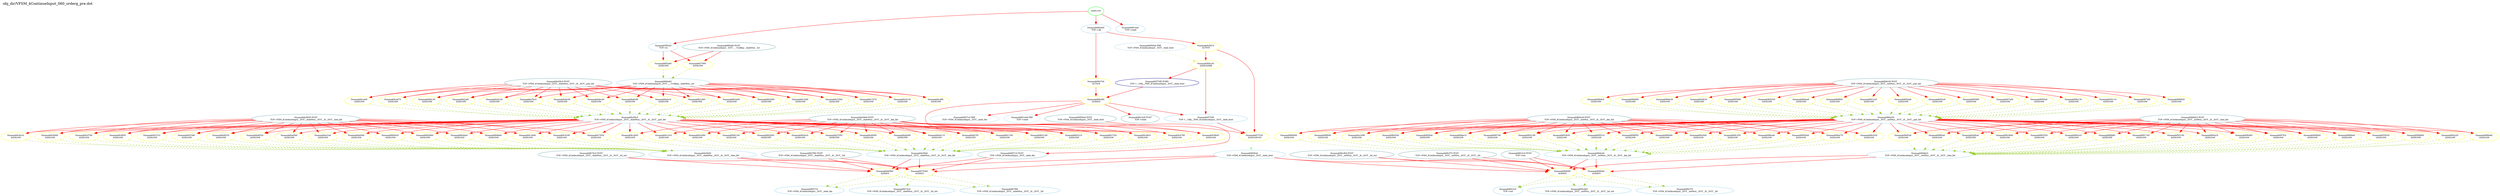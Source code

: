 digraph v3graph {
	graph	[label="obj_dir/VFSM_4ContinueInput_060_orderg_pre.dot",
		 labelloc=t, labeljust=l,
		 //size="7.5,10",
		 rankdir=TB];
	n0	[fontsize=8 label="*INPUTS*", color=green];
	n0xaaaaab87b4b0_1	[fontsize=8 label="0xaaaaab880460\n TOP->clk", color=skyblue];
	n0xaaaaab87b4b0_2	[fontsize=8 label="0xaaaaab5f5020\n TOP->in", color=skyblue];
	n0xaaaaab87b4b0_3	[fontsize=8 label="0xaaaaab881da0\n TOP->reset", color=skyblue];
	n0xaaaaab87b4b0_4	[fontsize=8 label="0xaaaaab885a60\n ASSIGNW", color=yellow];
	n0xaaaaab87b4b0_5	[fontsize=8 label="0xaaaaab889a60\n TOP->FSM_4ContinueInput__DOT____Vcellinp__stateMux__lut", color=skyblue];
	n0xaaaaab87b4b0_6	[fontsize=8 label="0xaaaaab889a60 POST\n TOP->FSM_4ContinueInput__DOT____Vcellinp__stateMux__lut", color=CadetBlue];
	n0xaaaaab87b4b0_7	[fontsize=8 label="0xaaaaab88dea0\n ASSIGNW", color=yellow];
	n0xaaaaab87b4b0_8	[fontsize=8 label="0xaaaaab88dc00\n TOP->FSM_4ContinueInput__DOT__outMux__DOT__i0__DOT__pair_list", color=skyblue];
	n0xaaaaab87b4b0_9	[fontsize=8 label="0xaaaaab88dc00 POST\n TOP->FSM_4ContinueInput__DOT__outMux__DOT__i0__DOT__pair_list", color=CadetBlue];
	n0xaaaaab87b4b0_10	[fontsize=8 label="0xaaaaab88e3c0\n ASSIGNW", color=yellow];
	n0xaaaaab87b4b0_11	[fontsize=8 label="0xaaaaab88ddc0\n TOP->FSM_4ContinueInput__DOT__outMux__DOT__i0__DOT__data_list", color=skyblue];
	n0xaaaaab87b4b0_12	[fontsize=8 label="0xaaaaab88ddc0 POST\n TOP->FSM_4ContinueInput__DOT__outMux__DOT__i0__DOT__data_list", color=CadetBlue];
	n0xaaaaab87b4b0_13	[fontsize=8 label="0xaaaaab88ee10\n ASSIGNW", color=yellow];
	n0xaaaaab87b4b0_14	[fontsize=8 label="0xaaaaab88dce0\n TOP->FSM_4ContinueInput__DOT__outMux__DOT__i0__DOT__key_list", color=skyblue];
	n0xaaaaab87b4b0_15	[fontsize=8 label="0xaaaaab88dce0 POST\n TOP->FSM_4ContinueInput__DOT__outMux__DOT__i0__DOT__key_list", color=CadetBlue];
	n0xaaaaab87b4b0_16	[fontsize=8 label="0xaaaaab88f860\n ASSIGNW", color=yellow];
	n0xaaaaab87b4b0_17	[fontsize=8 label="0xaaaaab88fd80\n ASSIGNW", color=yellow];
	n0xaaaaab87b4b0_18	[fontsize=8 label="0xaaaaab8907d0\n ASSIGNW", color=yellow];
	n0xaaaaab87b4b0_19	[fontsize=8 label="0xaaaaab891220\n ASSIGNW", color=yellow];
	n0xaaaaab87b4b0_20	[fontsize=8 label="0xaaaaab891740\n ASSIGNW", color=yellow];
	n0xaaaaab87b4b0_21	[fontsize=8 label="0xaaaaab892190\n ASSIGNW", color=yellow];
	n0xaaaaab87b4b0_22	[fontsize=8 label="0xaaaaab892be0\n ASSIGNW", color=yellow];
	n0xaaaaab87b4b0_23	[fontsize=8 label="0xaaaaab893100\n ASSIGNW", color=yellow];
	n0xaaaaab87b4b0_24	[fontsize=8 label="0xaaaaab893b50\n ASSIGNW", color=yellow];
	n0xaaaaab87b4b0_25	[fontsize=8 label="0xaaaaab8945a0\n ASSIGNW", color=yellow];
	n0xaaaaab87b4b0_26	[fontsize=8 label="0xaaaaab894ac0\n ASSIGNW", color=yellow];
	n0xaaaaab87b4b0_27	[fontsize=8 label="0xaaaaab895510\n ASSIGNW", color=yellow];
	n0xaaaaab87b4b0_28	[fontsize=8 label="0xaaaaab895f60\n ASSIGNW", color=yellow];
	n0xaaaaab87b4b0_29	[fontsize=8 label="0xaaaaab896480\n ASSIGNW", color=yellow];
	n0xaaaaab87b4b0_30	[fontsize=8 label="0xaaaaab896f50\n ASSIGNW", color=yellow];
	n0xaaaaab87b4b0_31	[fontsize=8 label="0xaaaaab897a60\n ASSIGNW", color=yellow];
	n0xaaaaab87b4b0_32	[fontsize=8 label="0xaaaaab897fc0\n ASSIGNW", color=yellow];
	n0xaaaaab87b4b0_33	[fontsize=8 label="0xaaaaab898a90\n ASSIGNW", color=yellow];
	n0xaaaaab87b4b0_34	[fontsize=8 label="0xaaaaab8995a0\n ASSIGNW", color=yellow];
	n0xaaaaab87b4b0_35	[fontsize=8 label="0xaaaaab899b00\n ASSIGNW", color=yellow];
	n0xaaaaab87b4b0_36	[fontsize=8 label="0xaaaaab89a5d0\n ASSIGNW", color=yellow];
	n0xaaaaab87b4b0_37	[fontsize=8 label="0xaaaaab89b130\n ASSIGNW", color=yellow];
	n0xaaaaab87b4b0_38	[fontsize=8 label="0xaaaaab89b6e0\n ASSIGNW", color=yellow];
	n0xaaaaab87b4b0_39	[fontsize=8 label="0xaaaaab89c250\n ASSIGNW", color=yellow];
	n0xaaaaab87b4b0_40	[fontsize=8 label="0xaaaaab9680e0\n ALWAYS", color=yellow];
	n0xaaaaab87b4b0_41	[fontsize=8 label="0xaaaaab8858a0\n TOP->FSM_4ContinueInput__DOT__state_dout", color=skyblue];
	n0xaaaaab87b4b0_42	[fontsize=8 label="0xaaaaab89cdb0\n TOP->FSM_4ContinueInput__DOT__outMux__DOT__i0__DOT__lut_out", color=skyblue];
	n0xaaaaab87b4b0_43	[fontsize=8 label="0xaaaaab89cdb0 POST\n TOP->FSM_4ContinueInput__DOT__outMux__DOT__i0__DOT__lut_out", color=CadetBlue];
	n0xaaaaab87b4b0_44	[fontsize=8 label="0xaaaaab89cf70\n TOP->FSM_4ContinueInput__DOT__outMux__DOT__i0__DOT__hit", color=skyblue];
	n0xaaaaab87b4b0_45	[fontsize=8 label="0xaaaaab89cf70 POST\n TOP->FSM_4ContinueInput__DOT__outMux__DOT__i0__DOT__hit", color=CadetBlue];
	n0xaaaaab87b4b0_46	[fontsize=8 label="0xaaaaab8823c0\n TOP->out", color=skyblue];
	n0xaaaaab87b4b0_47	[fontsize=8 label="0xaaaaab8823c0 POST\n TOP->out", color=CadetBlue];
	n0xaaaaab87b4b0_48	[fontsize=8 label="0xaaaaab8a5c20\n ASSIGNW", color=yellow];
	n0xaaaaab87b4b0_49	[fontsize=8 label="0xaaaaab8a58c0\n TOP->FSM_4ContinueInput__DOT__stateMux__DOT__i0__DOT__pair_list", color=skyblue];
	n0xaaaaab87b4b0_50	[fontsize=8 label="0xaaaaab8a58c0 POST\n TOP->FSM_4ContinueInput__DOT__stateMux__DOT__i0__DOT__pair_list", color=CadetBlue];
	n0xaaaaab87b4b0_51	[fontsize=8 label="0xaaaaab8a6530\n ASSIGNW", color=yellow];
	n0xaaaaab87b4b0_52	[fontsize=8 label="0xaaaaab8a5b00\n TOP->FSM_4ContinueInput__DOT__stateMux__DOT__i0__DOT__data_list", color=skyblue];
	n0xaaaaab87b4b0_53	[fontsize=8 label="0xaaaaab8a5b00 POST\n TOP->FSM_4ContinueInput__DOT__stateMux__DOT__i0__DOT__data_list", color=CadetBlue];
	n0xaaaaab87b4b0_54	[fontsize=8 label="0xaaaaab8a7050\n ASSIGNW", color=yellow];
	n0xaaaaab87b4b0_55	[fontsize=8 label="0xaaaaab8a59e0\n TOP->FSM_4ContinueInput__DOT__stateMux__DOT__i0__DOT__key_list", color=skyblue];
	n0xaaaaab87b4b0_56	[fontsize=8 label="0xaaaaab8a59e0 POST\n TOP->FSM_4ContinueInput__DOT__stateMux__DOT__i0__DOT__key_list", color=CadetBlue];
	n0xaaaaab87b4b0_57	[fontsize=8 label="0xaaaaab8a7bc0\n ASSIGNW", color=yellow];
	n0xaaaaab87b4b0_58	[fontsize=8 label="0xaaaaab8a8520\n ASSIGNW", color=yellow];
	n0xaaaaab87b4b0_59	[fontsize=8 label="0xaaaaab8a9090\n ASSIGNW", color=yellow];
	n0xaaaaab87b4b0_60	[fontsize=8 label="0xaaaaab8a9c00\n ASSIGNW", color=yellow];
	n0xaaaaab87b4b0_61	[fontsize=8 label="0xaaaaab8aa560\n ASSIGNW", color=yellow];
	n0xaaaaab87b4b0_62	[fontsize=8 label="0xaaaaab8ab0d0\n ASSIGNW", color=yellow];
	n0xaaaaab87b4b0_63	[fontsize=8 label="0xaaaaab8abc40\n ASSIGNW", color=yellow];
	n0xaaaaab87b4b0_64	[fontsize=8 label="0xaaaaab8ac5a0\n ASSIGNW", color=yellow];
	n0xaaaaab87b4b0_65	[fontsize=8 label="0xaaaaab8ad110\n ASSIGNW", color=yellow];
	n0xaaaaab87b4b0_66	[fontsize=8 label="0xaaaaab8adc80\n ASSIGNW", color=yellow];
	n0xaaaaab87b4b0_67	[fontsize=8 label="0xaaaaab8ae5e0\n ASSIGNW", color=yellow];
	n0xaaaaab87b4b0_68	[fontsize=8 label="0xaaaaab8af150\n ASSIGNW", color=yellow];
	n0xaaaaab87b4b0_69	[fontsize=8 label="0xaaaaab8afcc0\n ASSIGNW", color=yellow];
	n0xaaaaab87b4b0_70	[fontsize=8 label="0xaaaaab8b0620\n ASSIGNW", color=yellow];
	n0xaaaaab87b4b0_71	[fontsize=8 label="0xaaaaab8b1190\n ASSIGNW", color=yellow];
	n0xaaaaab87b4b0_72	[fontsize=8 label="0xaaaaab8b1d00\n ASSIGNW", color=yellow];
	n0xaaaaab87b4b0_73	[fontsize=8 label="0xaaaaab8b2660\n ASSIGNW", color=yellow];
	n0xaaaaab87b4b0_74	[fontsize=8 label="0xaaaaab8b31d0\n ASSIGNW", color=yellow];
	n0xaaaaab87b4b0_75	[fontsize=8 label="0xaaaaab8b3d40\n ASSIGNW", color=yellow];
	n0xaaaaab87b4b0_76	[fontsize=8 label="0xaaaaab8b46a0\n ASSIGNW", color=yellow];
	n0xaaaaab87b4b0_77	[fontsize=8 label="0xaaaaab8b5210\n ASSIGNW", color=yellow];
	n0xaaaaab87b4b0_78	[fontsize=8 label="0xaaaaab8b5d80\n ASSIGNW", color=yellow];
	n0xaaaaab87b4b0_79	[fontsize=8 label="0xaaaaab8b66e0\n ASSIGNW", color=yellow];
	n0xaaaaab87b4b0_80	[fontsize=8 label="0xaaaaab8b7250\n ASSIGNW", color=yellow];
	n0xaaaaab87b4b0_81	[fontsize=8 label="0xaaaaab9755b0\n ALWAYS", color=yellow];
	n0xaaaaab87b4b0_82	[fontsize=8 label="0xaaaaab8b7dc0\n TOP->FSM_4ContinueInput__DOT__stateMux__DOT__i0__DOT__lut_out", color=skyblue];
	n0xaaaaab87b4b0_83	[fontsize=8 label="0xaaaaab8b7dc0 POST\n TOP->FSM_4ContinueInput__DOT__stateMux__DOT__i0__DOT__lut_out", color=CadetBlue];
	n0xaaaaab87b4b0_84	[fontsize=8 label="0xaaaaab8b7f80\n TOP->FSM_4ContinueInput__DOT__stateMux__DOT__i0__DOT__hit", color=skyblue];
	n0xaaaaab87b4b0_85	[fontsize=8 label="0xaaaaab8b7f80 POST\n TOP->FSM_4ContinueInput__DOT__stateMux__DOT__i0__DOT__hit", color=CadetBlue];
	n0xaaaaab87b4b0_86	[fontsize=8 label="0xaaaaab8857c0\n TOP->FSM_4ContinueInput__DOT__state_din", color=skyblue];
	n0xaaaaab87b4b0_87	[fontsize=8 label="0xaaaaab8857c0 POST\n TOP->FSM_4ContinueInput__DOT__state_din", color=CadetBlue];
	n0xaaaaab87b4b0_88	[fontsize=8 label="0xaaaaab657890\n ASSIGNW", color=yellow];
	n0xaaaaab87b4b0_89	[fontsize=8 label="0xaaaaab655110\n ASSIGNW", color=yellow];
	n0xaaaaab87b4b0_90	[fontsize=8 label="0xaaaaab655630\n ASSIGNW", color=yellow];
	n0xaaaaab87b4b0_91	[fontsize=8 label="0xaaaaab996aa0\n ASSIGNW", color=yellow];
	n0xaaaaab87b4b0_92	[fontsize=8 label="0xaaaaab9974f0\n ASSIGNW", color=yellow];
	n0xaaaaab87b4b0_93	[fontsize=8 label="0xaaaaab998860\n ASSIGNW", color=yellow];
	n0xaaaaab87b4b0_94	[fontsize=8 label="0xaaaaab9992b0\n ASSIGNW", color=yellow];
	n0xaaaaab87b4b0_95	[fontsize=8 label="0xaaaaab999d00\n ASSIGNW", color=yellow];
	n0xaaaaab87b4b0_96	[fontsize=8 label="0xaaaaab99a220\n ASSIGNW", color=yellow];
	n0xaaaaab87b4b0_97	[fontsize=8 label="0xaaaaab99ac70\n ASSIGNW", color=yellow];
	n0xaaaaab87b4b0_98	[fontsize=8 label="0xaaaaab99b6c0\n ASSIGNW", color=yellow];
	n0xaaaaab87b4b0_99	[fontsize=8 label="0xaaaaab99bbe0\n ASSIGNW", color=yellow];
	n0xaaaaab87b4b0_100	[fontsize=8 label="0xaaaaab99c630\n ASSIGNW", color=yellow];
	n0xaaaaab87b4b0_101	[fontsize=8 label="0xaaaaab99d080\n ASSIGNW", color=yellow];
	n0xaaaaab87b4b0_102	[fontsize=8 label="0xaaaaab99d5a0\n ASSIGNW", color=yellow];
	n0xaaaaab87b4b0_103	[fontsize=8 label="0xaaaaab99e090\n ASSIGNW", color=yellow];
	n0xaaaaab87b4b0_104	[fontsize=8 label="0xaaaaab99eb30\n ASSIGNW", color=yellow];
	n0xaaaaab87b4b0_105	[fontsize=8 label="0xaaaaab99f0a0\n ASSIGNW", color=yellow];
	n0xaaaaab87b4b0_106	[fontsize=8 label="0xaaaaab99fb90\n ASSIGNW", color=yellow];
	n0xaaaaab87b4b0_107	[fontsize=8 label="0xaaaaab9a0630\n ASSIGNW", color=yellow];
	n0xaaaaab87b4b0_108	[fontsize=8 label="0xaaaaab9a0ba0\n ASSIGNW", color=yellow];
	n0xaaaaab87b4b0_109	[fontsize=8 label="0xaaaaab9a1690\n ASSIGNW", color=yellow];
	n0xaaaaab87b4b0_110	[fontsize=8 label="0xaaaaab9958f0\n ASSIGNW", color=yellow];
	n0xaaaaab87b4b0_111	[fontsize=8 label="0xaaaaab9b3b90\n ASSIGNW", color=yellow];
	n0xaaaaab87b4b0_112	[fontsize=8 label="0xaaaaab9b45e0\n ASSIGNW", color=yellow];
	n0xaaaaab87b4b0_113	[fontsize=8 label="0xaaaaab9b5030\n ASSIGNW", color=yellow];
	n0xaaaaab87b4b0_114	[fontsize=8 label="0xaaaaab9b5550\n ASSIGNW", color=yellow];
	n0xaaaaab87b4b0_115	[fontsize=8 label="0xaaaaab9b5fa0\n ASSIGNW", color=yellow];
	n0xaaaaab87b4b0_116	[fontsize=8 label="0xaaaaab9b69f0\n ALWAYS", color=yellow];
	n0xaaaaab87b4b0_117	[fontsize=8 label="0xaaaaab9c34f0\n ASSIGNW", color=yellow];
	n0xaaaaab87b4b0_118	[fontsize=8 label="0xaaaaab9c3dd0\n ASSIGNW", color=yellow];
	n0xaaaaab87b4b0_119	[fontsize=8 label="0xaaaaab9c48c0\n ASSIGNW", color=yellow];
	n0xaaaaab87b4b0_120	[fontsize=8 label="0xaaaaab9c53b0\n ASSIGNW", color=yellow];
	n0xaaaaab87b4b0_121	[fontsize=8 label="0xaaaaab9c5c90\n ASSIGNW", color=yellow];
	n0xaaaaab87b4b0_122	[fontsize=8 label="0xaaaaab9c6780\n ASSIGNW", color=yellow];
	n0xaaaaab87b4b0_123	[fontsize=8 label="0xaaaaab9c7270\n ASSIGNW", color=yellow];
	n0xaaaaab87b4b0_124	[fontsize=8 label="0xaaaaab9c7b50\n ASSIGNW", color=yellow];
	n0xaaaaab87b4b0_125	[fontsize=8 label="0xaaaaab9c8640\n ASSIGNW", color=yellow];
	n0xaaaaab87b4b0_126	[fontsize=8 label="0xaaaaab9c9130\n ASSIGNW", color=yellow];
	n0xaaaaab87b4b0_127	[fontsize=8 label="0xaaaaab9c9a10\n ASSIGNW", color=yellow];
	n0xaaaaab87b4b0_128	[fontsize=8 label="0xaaaaab9ca500\n ASSIGNW", color=yellow];
	n0xaaaaab87b4b0_129	[fontsize=8 label="0xaaaaab9caff0\n ASSIGNW", color=yellow];
	n0xaaaaab87b4b0_130	[fontsize=8 label="0xaaaaab9cb8d0\n ASSIGNW", color=yellow];
	n0xaaaaab87b4b0_131	[fontsize=8 label="0xaaaaab9cc3c0\n ASSIGNW", color=yellow];
	n0xaaaaab87b4b0_132	[fontsize=8 label="0xaaaaab9cceb0\n ASSIGNW", color=yellow];
	n0xaaaaab87b4b0_133	[fontsize=8 label="0xaaaaab9cd790\n ASSIGNW", color=yellow];
	n0xaaaaab87b4b0_134	[fontsize=8 label="0xaaaaab9ce280\n ASSIGNW", color=yellow];
	n0xaaaaab87b4b0_135	[fontsize=8 label="0xaaaaab9ced70\n ASSIGNW", color=yellow];
	n0xaaaaab87b4b0_136	[fontsize=8 label="0xaaaaab9cf650\n ASSIGNW", color=yellow];
	n0xaaaaab87b4b0_137	[fontsize=8 label="0xaaaaab9d0140\n ASSIGNW", color=yellow];
	n0xaaaaab87b4b0_138	[fontsize=8 label="0xaaaaab9d0c30\n ASSIGNW", color=yellow];
	n0xaaaaab87b4b0_139	[fontsize=8 label="0xaaaaab9d1510\n ASSIGNW", color=yellow];
	n0xaaaaab87b4b0_140	[fontsize=8 label="0xaaaaab9d2000\n ASSIGNW", color=yellow];
	n0xaaaaab87b4b0_141	[fontsize=8 label="0xaaaaab9d2af0\n ASSIGNW", color=yellow];
	n0xaaaaab87b4b0_142	[fontsize=8 label="0xaaaaab9d33d0\n ASSIGNW", color=yellow];
	n0xaaaaab87b4b0_143	[fontsize=8 label="0xaaaaab9d3ec0\n ASSIGNW", color=yellow];
	n0xaaaaab87b4b0_144	[fontsize=8 label="0xaaaaab9d49b0\n ALWAYS", color=yellow];
	n0xaaaaab87b4b0_145	[fontsize=8 label="0xaaaaab9647e0\n ACTIVE", color=yellow];
	n0xaaaaab87b4b0_146	[fontsize=8 label="0xaaaaab88b280\n ALWAYS", color=yellow];
	n0xaaaaab87b4b0_147	[fontsize=8 label="0xaaaaab881da0 PRE\n TOP->reset", color=lightblue];
	n0xaaaaab87b4b0_148	[fontsize=8 label="0xaaaaab881da0 POST\n TOP->reset", color=CadetBlue];
	n0xaaaaab87b4b0_149	[fontsize=8 label="0xaaaaab8857c0 PRE\n TOP->FSM_4ContinueInput__DOT__state_din", color=lightblue];
	n0xaaaaab87b4b0_150	[fontsize=8 label="0xaaaaab6570f0 PORD\n TOP->__Vdly__FSM_4ContinueInput__DOT__state_dout", color=NavyBlue];
	n0xaaaaab87b4b0_151	[fontsize=8 label="0xaaaaab6570f0\n TOP->__Vdly__FSM_4ContinueInput__DOT__state_dout", color=skyblue];
	n0xaaaaab87b4b0_152	[fontsize=8 label="0xaaaaab9a5810\n ACTIVE", color=yellow];
	n0xaaaaab87b4b0_153	[fontsize=8 label="0xaaaaab995a30\n ASSIGNPRE", color=yellow];
	n0xaaaaab87b4b0_154	[fontsize=8 label="0xaaaaab8858a0 PRE\n TOP->FSM_4ContinueInput__DOT__state_dout", color=lightblue];
	n0xaaaaab87b4b0_155	[fontsize=8 label="0xaaaaab657530\n ASSIGNPOST", color=yellow];
	n0xaaaaab87b4b0_156	[fontsize=8 label="0xaaaaab8858a0 POST\n TOP->FSM_4ContinueInput__DOT__state_dout", color=CadetBlue];
	n0 -> n0xaaaaab87b4b0_1 [fontsize=8 label="" weight=1 color=red];
	n0 -> n0xaaaaab87b4b0_2 [fontsize=8 label="" weight=1 color=red];
	n0 -> n0xaaaaab87b4b0_3 [fontsize=8 label="" weight=1 color=red];
	n0xaaaaab87b4b0_1 -> n0xaaaaab87b4b0_145 [fontsize=8 label="" weight=8 color=red];
	n0xaaaaab87b4b0_1 -> n0xaaaaab87b4b0_152 [fontsize=8 label="" weight=8 color=red];
	n0xaaaaab87b4b0_2 -> n0xaaaaab87b4b0_4 [fontsize=8 label="" weight=8 color=red];
	n0xaaaaab87b4b0_2 -> n0xaaaaab87b4b0_88 [fontsize=8 label="" weight=8 color=red];
	n0xaaaaab87b4b0_4 -> n0xaaaaab87b4b0_5 [fontsize=8 label="" weight=1 color=yellowGreen style=dashed];
	n0xaaaaab87b4b0_5 -> n0xaaaaab87b4b0_48 [fontsize=8 label="" weight=8 color=red];
	n0xaaaaab87b4b0_5 -> n0xaaaaab87b4b0_57 [fontsize=8 label="" weight=8 color=red];
	n0xaaaaab87b4b0_5 -> n0xaaaaab87b4b0_60 [fontsize=8 label="" weight=8 color=red];
	n0xaaaaab87b4b0_5 -> n0xaaaaab87b4b0_63 [fontsize=8 label="" weight=8 color=red];
	n0xaaaaab87b4b0_5 -> n0xaaaaab87b4b0_66 [fontsize=8 label="" weight=8 color=red];
	n0xaaaaab87b4b0_5 -> n0xaaaaab87b4b0_69 [fontsize=8 label="" weight=8 color=red];
	n0xaaaaab87b4b0_5 -> n0xaaaaab87b4b0_72 [fontsize=8 label="" weight=8 color=red];
	n0xaaaaab87b4b0_5 -> n0xaaaaab87b4b0_75 [fontsize=8 label="" weight=8 color=red];
	n0xaaaaab87b4b0_5 -> n0xaaaaab87b4b0_78 [fontsize=8 label="" weight=8 color=red];
	n0xaaaaab87b4b0_5 -> n0xaaaaab87b4b0_117 [fontsize=8 label="" weight=8 color=red];
	n0xaaaaab87b4b0_5 -> n0xaaaaab87b4b0_120 [fontsize=8 label="" weight=8 color=red];
	n0xaaaaab87b4b0_5 -> n0xaaaaab87b4b0_123 [fontsize=8 label="" weight=8 color=red];
	n0xaaaaab87b4b0_5 -> n0xaaaaab87b4b0_126 [fontsize=8 label="" weight=8 color=red];
	n0xaaaaab87b4b0_5 -> n0xaaaaab87b4b0_129 [fontsize=8 label="" weight=8 color=red];
	n0xaaaaab87b4b0_5 -> n0xaaaaab87b4b0_132 [fontsize=8 label="" weight=8 color=red];
	n0xaaaaab87b4b0_5 -> n0xaaaaab87b4b0_135 [fontsize=8 label="" weight=8 color=red];
	n0xaaaaab87b4b0_5 -> n0xaaaaab87b4b0_138 [fontsize=8 label="" weight=8 color=red];
	n0xaaaaab87b4b0_5 -> n0xaaaaab87b4b0_141 [fontsize=8 label="" weight=8 color=red];
	n0xaaaaab87b4b0_6 -> n0xaaaaab87b4b0_4 [fontsize=8 label="" weight=2 color=red];
	n0xaaaaab87b4b0_6 -> n0xaaaaab87b4b0_88 [fontsize=8 label="" weight=2 color=red];
	n0xaaaaab87b4b0_7 -> n0xaaaaab87b4b0_8 [fontsize=8 label="" weight=1 color=yellowGreen style=dashed];
	n0xaaaaab87b4b0_8 -> n0xaaaaab87b4b0_10 [fontsize=8 label="" weight=8 color=red];
	n0xaaaaab87b4b0_8 -> n0xaaaaab87b4b0_13 [fontsize=8 label="" weight=8 color=red];
	n0xaaaaab87b4b0_8 -> n0xaaaaab87b4b0_17 [fontsize=8 label="" weight=8 color=red];
	n0xaaaaab87b4b0_8 -> n0xaaaaab87b4b0_18 [fontsize=8 label="" weight=8 color=red];
	n0xaaaaab87b4b0_8 -> n0xaaaaab87b4b0_20 [fontsize=8 label="" weight=8 color=red];
	n0xaaaaab87b4b0_8 -> n0xaaaaab87b4b0_21 [fontsize=8 label="" weight=8 color=red];
	n0xaaaaab87b4b0_8 -> n0xaaaaab87b4b0_23 [fontsize=8 label="" weight=8 color=red];
	n0xaaaaab87b4b0_8 -> n0xaaaaab87b4b0_24 [fontsize=8 label="" weight=8 color=red];
	n0xaaaaab87b4b0_8 -> n0xaaaaab87b4b0_26 [fontsize=8 label="" weight=8 color=red];
	n0xaaaaab87b4b0_8 -> n0xaaaaab87b4b0_27 [fontsize=8 label="" weight=8 color=red];
	n0xaaaaab87b4b0_8 -> n0xaaaaab87b4b0_29 [fontsize=8 label="" weight=8 color=red];
	n0xaaaaab87b4b0_8 -> n0xaaaaab87b4b0_30 [fontsize=8 label="" weight=8 color=red];
	n0xaaaaab87b4b0_8 -> n0xaaaaab87b4b0_32 [fontsize=8 label="" weight=8 color=red];
	n0xaaaaab87b4b0_8 -> n0xaaaaab87b4b0_33 [fontsize=8 label="" weight=8 color=red];
	n0xaaaaab87b4b0_8 -> n0xaaaaab87b4b0_35 [fontsize=8 label="" weight=8 color=red];
	n0xaaaaab87b4b0_8 -> n0xaaaaab87b4b0_36 [fontsize=8 label="" weight=8 color=red];
	n0xaaaaab87b4b0_8 -> n0xaaaaab87b4b0_38 [fontsize=8 label="" weight=8 color=red];
	n0xaaaaab87b4b0_8 -> n0xaaaaab87b4b0_39 [fontsize=8 label="" weight=8 color=red];
	n0xaaaaab87b4b0_8 -> n0xaaaaab87b4b0_90 [fontsize=8 label="" weight=8 color=red];
	n0xaaaaab87b4b0_8 -> n0xaaaaab87b4b0_91 [fontsize=8 label="" weight=8 color=red];
	n0xaaaaab87b4b0_8 -> n0xaaaaab87b4b0_93 [fontsize=8 label="" weight=8 color=red];
	n0xaaaaab87b4b0_8 -> n0xaaaaab87b4b0_94 [fontsize=8 label="" weight=8 color=red];
	n0xaaaaab87b4b0_8 -> n0xaaaaab87b4b0_96 [fontsize=8 label="" weight=8 color=red];
	n0xaaaaab87b4b0_8 -> n0xaaaaab87b4b0_97 [fontsize=8 label="" weight=8 color=red];
	n0xaaaaab87b4b0_8 -> n0xaaaaab87b4b0_99 [fontsize=8 label="" weight=8 color=red];
	n0xaaaaab87b4b0_8 -> n0xaaaaab87b4b0_100 [fontsize=8 label="" weight=8 color=red];
	n0xaaaaab87b4b0_8 -> n0xaaaaab87b4b0_102 [fontsize=8 label="" weight=8 color=red];
	n0xaaaaab87b4b0_8 -> n0xaaaaab87b4b0_103 [fontsize=8 label="" weight=8 color=red];
	n0xaaaaab87b4b0_8 -> n0xaaaaab87b4b0_105 [fontsize=8 label="" weight=8 color=red];
	n0xaaaaab87b4b0_8 -> n0xaaaaab87b4b0_106 [fontsize=8 label="" weight=8 color=red];
	n0xaaaaab87b4b0_8 -> n0xaaaaab87b4b0_108 [fontsize=8 label="" weight=8 color=red];
	n0xaaaaab87b4b0_8 -> n0xaaaaab87b4b0_109 [fontsize=8 label="" weight=8 color=red];
	n0xaaaaab87b4b0_8 -> n0xaaaaab87b4b0_111 [fontsize=8 label="" weight=8 color=red];
	n0xaaaaab87b4b0_8 -> n0xaaaaab87b4b0_112 [fontsize=8 label="" weight=8 color=red];
	n0xaaaaab87b4b0_8 -> n0xaaaaab87b4b0_114 [fontsize=8 label="" weight=8 color=red];
	n0xaaaaab87b4b0_8 -> n0xaaaaab87b4b0_115 [fontsize=8 label="" weight=8 color=red];
	n0xaaaaab87b4b0_9 -> n0xaaaaab87b4b0_7 [fontsize=8 label="" weight=2 color=red];
	n0xaaaaab87b4b0_9 -> n0xaaaaab87b4b0_16 [fontsize=8 label="" weight=2 color=red];
	n0xaaaaab87b4b0_9 -> n0xaaaaab87b4b0_19 [fontsize=8 label="" weight=2 color=red];
	n0xaaaaab87b4b0_9 -> n0xaaaaab87b4b0_22 [fontsize=8 label="" weight=2 color=red];
	n0xaaaaab87b4b0_9 -> n0xaaaaab87b4b0_25 [fontsize=8 label="" weight=2 color=red];
	n0xaaaaab87b4b0_9 -> n0xaaaaab87b4b0_28 [fontsize=8 label="" weight=2 color=red];
	n0xaaaaab87b4b0_9 -> n0xaaaaab87b4b0_31 [fontsize=8 label="" weight=2 color=red];
	n0xaaaaab87b4b0_9 -> n0xaaaaab87b4b0_34 [fontsize=8 label="" weight=2 color=red];
	n0xaaaaab87b4b0_9 -> n0xaaaaab87b4b0_37 [fontsize=8 label="" weight=2 color=red];
	n0xaaaaab87b4b0_9 -> n0xaaaaab87b4b0_89 [fontsize=8 label="" weight=2 color=red];
	n0xaaaaab87b4b0_9 -> n0xaaaaab87b4b0_92 [fontsize=8 label="" weight=2 color=red];
	n0xaaaaab87b4b0_9 -> n0xaaaaab87b4b0_95 [fontsize=8 label="" weight=2 color=red];
	n0xaaaaab87b4b0_9 -> n0xaaaaab87b4b0_98 [fontsize=8 label="" weight=2 color=red];
	n0xaaaaab87b4b0_9 -> n0xaaaaab87b4b0_101 [fontsize=8 label="" weight=2 color=red];
	n0xaaaaab87b4b0_9 -> n0xaaaaab87b4b0_104 [fontsize=8 label="" weight=2 color=red];
	n0xaaaaab87b4b0_9 -> n0xaaaaab87b4b0_107 [fontsize=8 label="" weight=2 color=red];
	n0xaaaaab87b4b0_9 -> n0xaaaaab87b4b0_110 [fontsize=8 label="" weight=2 color=red];
	n0xaaaaab87b4b0_9 -> n0xaaaaab87b4b0_113 [fontsize=8 label="" weight=2 color=red];
	n0xaaaaab87b4b0_10 -> n0xaaaaab87b4b0_11 [fontsize=8 label="" weight=1 color=yellowGreen style=dashed];
	n0xaaaaab87b4b0_11 -> n0xaaaaab87b4b0_40 [fontsize=8 label="" weight=8 color=red];
	n0xaaaaab87b4b0_11 -> n0xaaaaab87b4b0_116 [fontsize=8 label="" weight=8 color=red];
	n0xaaaaab87b4b0_12 -> n0xaaaaab87b4b0_10 [fontsize=8 label="" weight=2 color=red];
	n0xaaaaab87b4b0_12 -> n0xaaaaab87b4b0_17 [fontsize=8 label="" weight=2 color=red];
	n0xaaaaab87b4b0_12 -> n0xaaaaab87b4b0_20 [fontsize=8 label="" weight=2 color=red];
	n0xaaaaab87b4b0_12 -> n0xaaaaab87b4b0_23 [fontsize=8 label="" weight=2 color=red];
	n0xaaaaab87b4b0_12 -> n0xaaaaab87b4b0_26 [fontsize=8 label="" weight=2 color=red];
	n0xaaaaab87b4b0_12 -> n0xaaaaab87b4b0_29 [fontsize=8 label="" weight=2 color=red];
	n0xaaaaab87b4b0_12 -> n0xaaaaab87b4b0_32 [fontsize=8 label="" weight=2 color=red];
	n0xaaaaab87b4b0_12 -> n0xaaaaab87b4b0_35 [fontsize=8 label="" weight=2 color=red];
	n0xaaaaab87b4b0_12 -> n0xaaaaab87b4b0_38 [fontsize=8 label="" weight=2 color=red];
	n0xaaaaab87b4b0_12 -> n0xaaaaab87b4b0_90 [fontsize=8 label="" weight=2 color=red];
	n0xaaaaab87b4b0_12 -> n0xaaaaab87b4b0_93 [fontsize=8 label="" weight=2 color=red];
	n0xaaaaab87b4b0_12 -> n0xaaaaab87b4b0_96 [fontsize=8 label="" weight=2 color=red];
	n0xaaaaab87b4b0_12 -> n0xaaaaab87b4b0_99 [fontsize=8 label="" weight=2 color=red];
	n0xaaaaab87b4b0_12 -> n0xaaaaab87b4b0_102 [fontsize=8 label="" weight=2 color=red];
	n0xaaaaab87b4b0_12 -> n0xaaaaab87b4b0_105 [fontsize=8 label="" weight=2 color=red];
	n0xaaaaab87b4b0_12 -> n0xaaaaab87b4b0_108 [fontsize=8 label="" weight=2 color=red];
	n0xaaaaab87b4b0_12 -> n0xaaaaab87b4b0_111 [fontsize=8 label="" weight=2 color=red];
	n0xaaaaab87b4b0_12 -> n0xaaaaab87b4b0_114 [fontsize=8 label="" weight=2 color=red];
	n0xaaaaab87b4b0_13 -> n0xaaaaab87b4b0_14 [fontsize=8 label="" weight=1 color=yellowGreen style=dashed];
	n0xaaaaab87b4b0_14 -> n0xaaaaab87b4b0_40 [fontsize=8 label="" weight=8 color=red];
	n0xaaaaab87b4b0_14 -> n0xaaaaab87b4b0_116 [fontsize=8 label="" weight=8 color=red];
	n0xaaaaab87b4b0_15 -> n0xaaaaab87b4b0_13 [fontsize=8 label="" weight=2 color=red];
	n0xaaaaab87b4b0_15 -> n0xaaaaab87b4b0_18 [fontsize=8 label="" weight=2 color=red];
	n0xaaaaab87b4b0_15 -> n0xaaaaab87b4b0_21 [fontsize=8 label="" weight=2 color=red];
	n0xaaaaab87b4b0_15 -> n0xaaaaab87b4b0_24 [fontsize=8 label="" weight=2 color=red];
	n0xaaaaab87b4b0_15 -> n0xaaaaab87b4b0_27 [fontsize=8 label="" weight=2 color=red];
	n0xaaaaab87b4b0_15 -> n0xaaaaab87b4b0_30 [fontsize=8 label="" weight=2 color=red];
	n0xaaaaab87b4b0_15 -> n0xaaaaab87b4b0_33 [fontsize=8 label="" weight=2 color=red];
	n0xaaaaab87b4b0_15 -> n0xaaaaab87b4b0_36 [fontsize=8 label="" weight=2 color=red];
	n0xaaaaab87b4b0_15 -> n0xaaaaab87b4b0_39 [fontsize=8 label="" weight=2 color=red];
	n0xaaaaab87b4b0_15 -> n0xaaaaab87b4b0_91 [fontsize=8 label="" weight=2 color=red];
	n0xaaaaab87b4b0_15 -> n0xaaaaab87b4b0_94 [fontsize=8 label="" weight=2 color=red];
	n0xaaaaab87b4b0_15 -> n0xaaaaab87b4b0_97 [fontsize=8 label="" weight=2 color=red];
	n0xaaaaab87b4b0_15 -> n0xaaaaab87b4b0_100 [fontsize=8 label="" weight=2 color=red];
	n0xaaaaab87b4b0_15 -> n0xaaaaab87b4b0_103 [fontsize=8 label="" weight=2 color=red];
	n0xaaaaab87b4b0_15 -> n0xaaaaab87b4b0_106 [fontsize=8 label="" weight=2 color=red];
	n0xaaaaab87b4b0_15 -> n0xaaaaab87b4b0_109 [fontsize=8 label="" weight=2 color=red];
	n0xaaaaab87b4b0_15 -> n0xaaaaab87b4b0_112 [fontsize=8 label="" weight=2 color=red];
	n0xaaaaab87b4b0_15 -> n0xaaaaab87b4b0_115 [fontsize=8 label="" weight=2 color=red];
	n0xaaaaab87b4b0_16 -> n0xaaaaab87b4b0_8 [fontsize=8 label="" weight=1 color=yellowGreen style=dashed];
	n0xaaaaab87b4b0_17 -> n0xaaaaab87b4b0_11 [fontsize=8 label="" weight=1 color=yellowGreen style=dashed];
	n0xaaaaab87b4b0_18 -> n0xaaaaab87b4b0_14 [fontsize=8 label="" weight=1 color=yellowGreen style=dashed];
	n0xaaaaab87b4b0_19 -> n0xaaaaab87b4b0_8 [fontsize=8 label="" weight=1 color=yellowGreen style=dashed];
	n0xaaaaab87b4b0_20 -> n0xaaaaab87b4b0_11 [fontsize=8 label="" weight=1 color=yellowGreen style=dashed];
	n0xaaaaab87b4b0_21 -> n0xaaaaab87b4b0_14 [fontsize=8 label="" weight=1 color=yellowGreen style=dashed];
	n0xaaaaab87b4b0_22 -> n0xaaaaab87b4b0_8 [fontsize=8 label="" weight=1 color=yellowGreen style=dashed];
	n0xaaaaab87b4b0_23 -> n0xaaaaab87b4b0_11 [fontsize=8 label="" weight=1 color=yellowGreen style=dashed];
	n0xaaaaab87b4b0_24 -> n0xaaaaab87b4b0_14 [fontsize=8 label="" weight=1 color=yellowGreen style=dashed];
	n0xaaaaab87b4b0_25 -> n0xaaaaab87b4b0_8 [fontsize=8 label="" weight=1 color=yellowGreen style=dashed];
	n0xaaaaab87b4b0_26 -> n0xaaaaab87b4b0_11 [fontsize=8 label="" weight=1 color=yellowGreen style=dashed];
	n0xaaaaab87b4b0_27 -> n0xaaaaab87b4b0_14 [fontsize=8 label="" weight=1 color=yellowGreen style=dashed];
	n0xaaaaab87b4b0_28 -> n0xaaaaab87b4b0_8 [fontsize=8 label="" weight=1 color=yellowGreen style=dashed];
	n0xaaaaab87b4b0_29 -> n0xaaaaab87b4b0_11 [fontsize=8 label="" weight=1 color=yellowGreen style=dashed];
	n0xaaaaab87b4b0_30 -> n0xaaaaab87b4b0_14 [fontsize=8 label="" weight=1 color=yellowGreen style=dashed];
	n0xaaaaab87b4b0_31 -> n0xaaaaab87b4b0_8 [fontsize=8 label="" weight=1 color=yellowGreen style=dashed];
	n0xaaaaab87b4b0_32 -> n0xaaaaab87b4b0_11 [fontsize=8 label="" weight=1 color=yellowGreen style=dashed];
	n0xaaaaab87b4b0_33 -> n0xaaaaab87b4b0_14 [fontsize=8 label="" weight=1 color=yellowGreen style=dashed];
	n0xaaaaab87b4b0_34 -> n0xaaaaab87b4b0_8 [fontsize=8 label="" weight=1 color=yellowGreen style=dashed];
	n0xaaaaab87b4b0_35 -> n0xaaaaab87b4b0_11 [fontsize=8 label="" weight=1 color=yellowGreen style=dashed];
	n0xaaaaab87b4b0_36 -> n0xaaaaab87b4b0_14 [fontsize=8 label="" weight=1 color=yellowGreen style=dashed];
	n0xaaaaab87b4b0_37 -> n0xaaaaab87b4b0_8 [fontsize=8 label="" weight=1 color=yellowGreen style=dashed];
	n0xaaaaab87b4b0_38 -> n0xaaaaab87b4b0_11 [fontsize=8 label="" weight=1 color=yellowGreen style=dashed];
	n0xaaaaab87b4b0_39 -> n0xaaaaab87b4b0_14 [fontsize=8 label="" weight=1 color=yellowGreen style=dashed];
	n0xaaaaab87b4b0_40 -> n0xaaaaab87b4b0_42 [fontsize=8 label="" weight=1 color=yellowGreen style=dashed];
	n0xaaaaab87b4b0_40 -> n0xaaaaab87b4b0_44 [fontsize=8 label="" weight=1 color=yellowGreen style=dashed];
	n0xaaaaab87b4b0_40 -> n0xaaaaab87b4b0_46 [fontsize=8 label="" weight=1 color=yellowGreen style=dashed];
	n0xaaaaab87b4b0_41 -> n0xaaaaab87b4b0_40 [fontsize=8 label="" weight=8 color=red];
	n0xaaaaab87b4b0_41 -> n0xaaaaab87b4b0_81 [fontsize=8 label="" weight=8 color=red];
	n0xaaaaab87b4b0_41 -> n0xaaaaab87b4b0_116 [fontsize=8 label="" weight=8 color=red];
	n0xaaaaab87b4b0_41 -> n0xaaaaab87b4b0_144 [fontsize=8 label="" weight=8 color=red];
	n0xaaaaab87b4b0_43 -> n0xaaaaab87b4b0_40 [fontsize=8 label="" weight=2 color=red];
	n0xaaaaab87b4b0_43 -> n0xaaaaab87b4b0_116 [fontsize=8 label="" weight=2 color=red];
	n0xaaaaab87b4b0_45 -> n0xaaaaab87b4b0_40 [fontsize=8 label="" weight=2 color=red];
	n0xaaaaab87b4b0_45 -> n0xaaaaab87b4b0_116 [fontsize=8 label="" weight=2 color=red];
	n0xaaaaab87b4b0_47 -> n0xaaaaab87b4b0_40 [fontsize=8 label="" weight=2 color=red];
	n0xaaaaab87b4b0_47 -> n0xaaaaab87b4b0_116 [fontsize=8 label="" weight=2 color=red];
	n0xaaaaab87b4b0_48 -> n0xaaaaab87b4b0_49 [fontsize=8 label="" weight=1 color=yellowGreen style=dashed];
	n0xaaaaab87b4b0_49 -> n0xaaaaab87b4b0_51 [fontsize=8 label="" weight=8 color=red];
	n0xaaaaab87b4b0_49 -> n0xaaaaab87b4b0_54 [fontsize=8 label="" weight=8 color=red];
	n0xaaaaab87b4b0_49 -> n0xaaaaab87b4b0_58 [fontsize=8 label="" weight=8 color=red];
	n0xaaaaab87b4b0_49 -> n0xaaaaab87b4b0_59 [fontsize=8 label="" weight=8 color=red];
	n0xaaaaab87b4b0_49 -> n0xaaaaab87b4b0_61 [fontsize=8 label="" weight=8 color=red];
	n0xaaaaab87b4b0_49 -> n0xaaaaab87b4b0_62 [fontsize=8 label="" weight=8 color=red];
	n0xaaaaab87b4b0_49 -> n0xaaaaab87b4b0_64 [fontsize=8 label="" weight=8 color=red];
	n0xaaaaab87b4b0_49 -> n0xaaaaab87b4b0_65 [fontsize=8 label="" weight=8 color=red];
	n0xaaaaab87b4b0_49 -> n0xaaaaab87b4b0_67 [fontsize=8 label="" weight=8 color=red];
	n0xaaaaab87b4b0_49 -> n0xaaaaab87b4b0_68 [fontsize=8 label="" weight=8 color=red];
	n0xaaaaab87b4b0_49 -> n0xaaaaab87b4b0_70 [fontsize=8 label="" weight=8 color=red];
	n0xaaaaab87b4b0_49 -> n0xaaaaab87b4b0_71 [fontsize=8 label="" weight=8 color=red];
	n0xaaaaab87b4b0_49 -> n0xaaaaab87b4b0_73 [fontsize=8 label="" weight=8 color=red];
	n0xaaaaab87b4b0_49 -> n0xaaaaab87b4b0_74 [fontsize=8 label="" weight=8 color=red];
	n0xaaaaab87b4b0_49 -> n0xaaaaab87b4b0_76 [fontsize=8 label="" weight=8 color=red];
	n0xaaaaab87b4b0_49 -> n0xaaaaab87b4b0_77 [fontsize=8 label="" weight=8 color=red];
	n0xaaaaab87b4b0_49 -> n0xaaaaab87b4b0_79 [fontsize=8 label="" weight=8 color=red];
	n0xaaaaab87b4b0_49 -> n0xaaaaab87b4b0_80 [fontsize=8 label="" weight=8 color=red];
	n0xaaaaab87b4b0_49 -> n0xaaaaab87b4b0_118 [fontsize=8 label="" weight=8 color=red];
	n0xaaaaab87b4b0_49 -> n0xaaaaab87b4b0_119 [fontsize=8 label="" weight=8 color=red];
	n0xaaaaab87b4b0_49 -> n0xaaaaab87b4b0_121 [fontsize=8 label="" weight=8 color=red];
	n0xaaaaab87b4b0_49 -> n0xaaaaab87b4b0_122 [fontsize=8 label="" weight=8 color=red];
	n0xaaaaab87b4b0_49 -> n0xaaaaab87b4b0_124 [fontsize=8 label="" weight=8 color=red];
	n0xaaaaab87b4b0_49 -> n0xaaaaab87b4b0_125 [fontsize=8 label="" weight=8 color=red];
	n0xaaaaab87b4b0_49 -> n0xaaaaab87b4b0_127 [fontsize=8 label="" weight=8 color=red];
	n0xaaaaab87b4b0_49 -> n0xaaaaab87b4b0_128 [fontsize=8 label="" weight=8 color=red];
	n0xaaaaab87b4b0_49 -> n0xaaaaab87b4b0_130 [fontsize=8 label="" weight=8 color=red];
	n0xaaaaab87b4b0_49 -> n0xaaaaab87b4b0_131 [fontsize=8 label="" weight=8 color=red];
	n0xaaaaab87b4b0_49 -> n0xaaaaab87b4b0_133 [fontsize=8 label="" weight=8 color=red];
	n0xaaaaab87b4b0_49 -> n0xaaaaab87b4b0_134 [fontsize=8 label="" weight=8 color=red];
	n0xaaaaab87b4b0_49 -> n0xaaaaab87b4b0_136 [fontsize=8 label="" weight=8 color=red];
	n0xaaaaab87b4b0_49 -> n0xaaaaab87b4b0_137 [fontsize=8 label="" weight=8 color=red];
	n0xaaaaab87b4b0_49 -> n0xaaaaab87b4b0_139 [fontsize=8 label="" weight=8 color=red];
	n0xaaaaab87b4b0_49 -> n0xaaaaab87b4b0_140 [fontsize=8 label="" weight=8 color=red];
	n0xaaaaab87b4b0_49 -> n0xaaaaab87b4b0_142 [fontsize=8 label="" weight=8 color=red];
	n0xaaaaab87b4b0_49 -> n0xaaaaab87b4b0_143 [fontsize=8 label="" weight=8 color=red];
	n0xaaaaab87b4b0_50 -> n0xaaaaab87b4b0_48 [fontsize=8 label="" weight=2 color=red];
	n0xaaaaab87b4b0_50 -> n0xaaaaab87b4b0_57 [fontsize=8 label="" weight=2 color=red];
	n0xaaaaab87b4b0_50 -> n0xaaaaab87b4b0_60 [fontsize=8 label="" weight=2 color=red];
	n0xaaaaab87b4b0_50 -> n0xaaaaab87b4b0_63 [fontsize=8 label="" weight=2 color=red];
	n0xaaaaab87b4b0_50 -> n0xaaaaab87b4b0_66 [fontsize=8 label="" weight=2 color=red];
	n0xaaaaab87b4b0_50 -> n0xaaaaab87b4b0_69 [fontsize=8 label="" weight=2 color=red];
	n0xaaaaab87b4b0_50 -> n0xaaaaab87b4b0_72 [fontsize=8 label="" weight=2 color=red];
	n0xaaaaab87b4b0_50 -> n0xaaaaab87b4b0_75 [fontsize=8 label="" weight=2 color=red];
	n0xaaaaab87b4b0_50 -> n0xaaaaab87b4b0_78 [fontsize=8 label="" weight=2 color=red];
	n0xaaaaab87b4b0_50 -> n0xaaaaab87b4b0_117 [fontsize=8 label="" weight=2 color=red];
	n0xaaaaab87b4b0_50 -> n0xaaaaab87b4b0_120 [fontsize=8 label="" weight=2 color=red];
	n0xaaaaab87b4b0_50 -> n0xaaaaab87b4b0_123 [fontsize=8 label="" weight=2 color=red];
	n0xaaaaab87b4b0_50 -> n0xaaaaab87b4b0_126 [fontsize=8 label="" weight=2 color=red];
	n0xaaaaab87b4b0_50 -> n0xaaaaab87b4b0_129 [fontsize=8 label="" weight=2 color=red];
	n0xaaaaab87b4b0_50 -> n0xaaaaab87b4b0_132 [fontsize=8 label="" weight=2 color=red];
	n0xaaaaab87b4b0_50 -> n0xaaaaab87b4b0_135 [fontsize=8 label="" weight=2 color=red];
	n0xaaaaab87b4b0_50 -> n0xaaaaab87b4b0_138 [fontsize=8 label="" weight=2 color=red];
	n0xaaaaab87b4b0_50 -> n0xaaaaab87b4b0_141 [fontsize=8 label="" weight=2 color=red];
	n0xaaaaab87b4b0_51 -> n0xaaaaab87b4b0_52 [fontsize=8 label="" weight=1 color=yellowGreen style=dashed];
	n0xaaaaab87b4b0_52 -> n0xaaaaab87b4b0_81 [fontsize=8 label="" weight=8 color=red];
	n0xaaaaab87b4b0_52 -> n0xaaaaab87b4b0_144 [fontsize=8 label="" weight=8 color=red];
	n0xaaaaab87b4b0_53 -> n0xaaaaab87b4b0_51 [fontsize=8 label="" weight=2 color=red];
	n0xaaaaab87b4b0_53 -> n0xaaaaab87b4b0_58 [fontsize=8 label="" weight=2 color=red];
	n0xaaaaab87b4b0_53 -> n0xaaaaab87b4b0_61 [fontsize=8 label="" weight=2 color=red];
	n0xaaaaab87b4b0_53 -> n0xaaaaab87b4b0_64 [fontsize=8 label="" weight=2 color=red];
	n0xaaaaab87b4b0_53 -> n0xaaaaab87b4b0_67 [fontsize=8 label="" weight=2 color=red];
	n0xaaaaab87b4b0_53 -> n0xaaaaab87b4b0_70 [fontsize=8 label="" weight=2 color=red];
	n0xaaaaab87b4b0_53 -> n0xaaaaab87b4b0_73 [fontsize=8 label="" weight=2 color=red];
	n0xaaaaab87b4b0_53 -> n0xaaaaab87b4b0_76 [fontsize=8 label="" weight=2 color=red];
	n0xaaaaab87b4b0_53 -> n0xaaaaab87b4b0_79 [fontsize=8 label="" weight=2 color=red];
	n0xaaaaab87b4b0_53 -> n0xaaaaab87b4b0_118 [fontsize=8 label="" weight=2 color=red];
	n0xaaaaab87b4b0_53 -> n0xaaaaab87b4b0_121 [fontsize=8 label="" weight=2 color=red];
	n0xaaaaab87b4b0_53 -> n0xaaaaab87b4b0_124 [fontsize=8 label="" weight=2 color=red];
	n0xaaaaab87b4b0_53 -> n0xaaaaab87b4b0_127 [fontsize=8 label="" weight=2 color=red];
	n0xaaaaab87b4b0_53 -> n0xaaaaab87b4b0_130 [fontsize=8 label="" weight=2 color=red];
	n0xaaaaab87b4b0_53 -> n0xaaaaab87b4b0_133 [fontsize=8 label="" weight=2 color=red];
	n0xaaaaab87b4b0_53 -> n0xaaaaab87b4b0_136 [fontsize=8 label="" weight=2 color=red];
	n0xaaaaab87b4b0_53 -> n0xaaaaab87b4b0_139 [fontsize=8 label="" weight=2 color=red];
	n0xaaaaab87b4b0_53 -> n0xaaaaab87b4b0_142 [fontsize=8 label="" weight=2 color=red];
	n0xaaaaab87b4b0_54 -> n0xaaaaab87b4b0_55 [fontsize=8 label="" weight=1 color=yellowGreen style=dashed];
	n0xaaaaab87b4b0_55 -> n0xaaaaab87b4b0_81 [fontsize=8 label="" weight=8 color=red];
	n0xaaaaab87b4b0_55 -> n0xaaaaab87b4b0_144 [fontsize=8 label="" weight=8 color=red];
	n0xaaaaab87b4b0_56 -> n0xaaaaab87b4b0_54 [fontsize=8 label="" weight=2 color=red];
	n0xaaaaab87b4b0_56 -> n0xaaaaab87b4b0_59 [fontsize=8 label="" weight=2 color=red];
	n0xaaaaab87b4b0_56 -> n0xaaaaab87b4b0_62 [fontsize=8 label="" weight=2 color=red];
	n0xaaaaab87b4b0_56 -> n0xaaaaab87b4b0_65 [fontsize=8 label="" weight=2 color=red];
	n0xaaaaab87b4b0_56 -> n0xaaaaab87b4b0_68 [fontsize=8 label="" weight=2 color=red];
	n0xaaaaab87b4b0_56 -> n0xaaaaab87b4b0_71 [fontsize=8 label="" weight=2 color=red];
	n0xaaaaab87b4b0_56 -> n0xaaaaab87b4b0_74 [fontsize=8 label="" weight=2 color=red];
	n0xaaaaab87b4b0_56 -> n0xaaaaab87b4b0_77 [fontsize=8 label="" weight=2 color=red];
	n0xaaaaab87b4b0_56 -> n0xaaaaab87b4b0_80 [fontsize=8 label="" weight=2 color=red];
	n0xaaaaab87b4b0_56 -> n0xaaaaab87b4b0_119 [fontsize=8 label="" weight=2 color=red];
	n0xaaaaab87b4b0_56 -> n0xaaaaab87b4b0_122 [fontsize=8 label="" weight=2 color=red];
	n0xaaaaab87b4b0_56 -> n0xaaaaab87b4b0_125 [fontsize=8 label="" weight=2 color=red];
	n0xaaaaab87b4b0_56 -> n0xaaaaab87b4b0_128 [fontsize=8 label="" weight=2 color=red];
	n0xaaaaab87b4b0_56 -> n0xaaaaab87b4b0_131 [fontsize=8 label="" weight=2 color=red];
	n0xaaaaab87b4b0_56 -> n0xaaaaab87b4b0_134 [fontsize=8 label="" weight=2 color=red];
	n0xaaaaab87b4b0_56 -> n0xaaaaab87b4b0_137 [fontsize=8 label="" weight=2 color=red];
	n0xaaaaab87b4b0_56 -> n0xaaaaab87b4b0_140 [fontsize=8 label="" weight=2 color=red];
	n0xaaaaab87b4b0_56 -> n0xaaaaab87b4b0_143 [fontsize=8 label="" weight=2 color=red];
	n0xaaaaab87b4b0_57 -> n0xaaaaab87b4b0_49 [fontsize=8 label="" weight=1 color=yellowGreen style=dashed];
	n0xaaaaab87b4b0_58 -> n0xaaaaab87b4b0_52 [fontsize=8 label="" weight=1 color=yellowGreen style=dashed];
	n0xaaaaab87b4b0_59 -> n0xaaaaab87b4b0_55 [fontsize=8 label="" weight=1 color=yellowGreen style=dashed];
	n0xaaaaab87b4b0_60 -> n0xaaaaab87b4b0_49 [fontsize=8 label="" weight=1 color=yellowGreen style=dashed];
	n0xaaaaab87b4b0_61 -> n0xaaaaab87b4b0_52 [fontsize=8 label="" weight=1 color=yellowGreen style=dashed];
	n0xaaaaab87b4b0_62 -> n0xaaaaab87b4b0_55 [fontsize=8 label="" weight=1 color=yellowGreen style=dashed];
	n0xaaaaab87b4b0_63 -> n0xaaaaab87b4b0_49 [fontsize=8 label="" weight=1 color=yellowGreen style=dashed];
	n0xaaaaab87b4b0_64 -> n0xaaaaab87b4b0_52 [fontsize=8 label="" weight=1 color=yellowGreen style=dashed];
	n0xaaaaab87b4b0_65 -> n0xaaaaab87b4b0_55 [fontsize=8 label="" weight=1 color=yellowGreen style=dashed];
	n0xaaaaab87b4b0_66 -> n0xaaaaab87b4b0_49 [fontsize=8 label="" weight=1 color=yellowGreen style=dashed];
	n0xaaaaab87b4b0_67 -> n0xaaaaab87b4b0_52 [fontsize=8 label="" weight=1 color=yellowGreen style=dashed];
	n0xaaaaab87b4b0_68 -> n0xaaaaab87b4b0_55 [fontsize=8 label="" weight=1 color=yellowGreen style=dashed];
	n0xaaaaab87b4b0_69 -> n0xaaaaab87b4b0_49 [fontsize=8 label="" weight=1 color=yellowGreen style=dashed];
	n0xaaaaab87b4b0_70 -> n0xaaaaab87b4b0_52 [fontsize=8 label="" weight=1 color=yellowGreen style=dashed];
	n0xaaaaab87b4b0_71 -> n0xaaaaab87b4b0_55 [fontsize=8 label="" weight=1 color=yellowGreen style=dashed];
	n0xaaaaab87b4b0_72 -> n0xaaaaab87b4b0_49 [fontsize=8 label="" weight=1 color=yellowGreen style=dashed];
	n0xaaaaab87b4b0_73 -> n0xaaaaab87b4b0_52 [fontsize=8 label="" weight=1 color=yellowGreen style=dashed];
	n0xaaaaab87b4b0_74 -> n0xaaaaab87b4b0_55 [fontsize=8 label="" weight=1 color=yellowGreen style=dashed];
	n0xaaaaab87b4b0_75 -> n0xaaaaab87b4b0_49 [fontsize=8 label="" weight=1 color=yellowGreen style=dashed];
	n0xaaaaab87b4b0_76 -> n0xaaaaab87b4b0_52 [fontsize=8 label="" weight=1 color=yellowGreen style=dashed];
	n0xaaaaab87b4b0_77 -> n0xaaaaab87b4b0_55 [fontsize=8 label="" weight=1 color=yellowGreen style=dashed];
	n0xaaaaab87b4b0_78 -> n0xaaaaab87b4b0_49 [fontsize=8 label="" weight=1 color=yellowGreen style=dashed];
	n0xaaaaab87b4b0_79 -> n0xaaaaab87b4b0_52 [fontsize=8 label="" weight=1 color=yellowGreen style=dashed];
	n0xaaaaab87b4b0_80 -> n0xaaaaab87b4b0_55 [fontsize=8 label="" weight=1 color=yellowGreen style=dashed];
	n0xaaaaab87b4b0_81 -> n0xaaaaab87b4b0_82 [fontsize=8 label="" weight=1 color=yellowGreen style=dashed];
	n0xaaaaab87b4b0_81 -> n0xaaaaab87b4b0_84 [fontsize=8 label="" weight=1 color=yellowGreen style=dashed];
	n0xaaaaab87b4b0_81 -> n0xaaaaab87b4b0_86 [fontsize=8 label="" weight=1 color=yellowGreen style=dashed];
	n0xaaaaab87b4b0_83 -> n0xaaaaab87b4b0_81 [fontsize=8 label="" weight=2 color=red];
	n0xaaaaab87b4b0_83 -> n0xaaaaab87b4b0_144 [fontsize=8 label="" weight=2 color=red];
	n0xaaaaab87b4b0_85 -> n0xaaaaab87b4b0_81 [fontsize=8 label="" weight=2 color=red];
	n0xaaaaab87b4b0_85 -> n0xaaaaab87b4b0_144 [fontsize=8 label="" weight=2 color=red];
	n0xaaaaab87b4b0_87 -> n0xaaaaab87b4b0_81 [fontsize=8 label="" weight=2 color=red];
	n0xaaaaab87b4b0_87 -> n0xaaaaab87b4b0_144 [fontsize=8 label="" weight=2 color=red];
	n0xaaaaab87b4b0_88 -> n0xaaaaab87b4b0_5 [fontsize=8 label="" weight=1 color=yellowGreen style=dashed];
	n0xaaaaab87b4b0_89 -> n0xaaaaab87b4b0_8 [fontsize=8 label="" weight=1 color=yellowGreen style=dashed];
	n0xaaaaab87b4b0_90 -> n0xaaaaab87b4b0_11 [fontsize=8 label="" weight=1 color=yellowGreen style=dashed];
	n0xaaaaab87b4b0_91 -> n0xaaaaab87b4b0_14 [fontsize=8 label="" weight=1 color=yellowGreen style=dashed];
	n0xaaaaab87b4b0_92 -> n0xaaaaab87b4b0_8 [fontsize=8 label="" weight=1 color=yellowGreen style=dashed];
	n0xaaaaab87b4b0_93 -> n0xaaaaab87b4b0_11 [fontsize=8 label="" weight=1 color=yellowGreen style=dashed];
	n0xaaaaab87b4b0_94 -> n0xaaaaab87b4b0_14 [fontsize=8 label="" weight=1 color=yellowGreen style=dashed];
	n0xaaaaab87b4b0_95 -> n0xaaaaab87b4b0_8 [fontsize=8 label="" weight=1 color=yellowGreen style=dashed];
	n0xaaaaab87b4b0_96 -> n0xaaaaab87b4b0_11 [fontsize=8 label="" weight=1 color=yellowGreen style=dashed];
	n0xaaaaab87b4b0_97 -> n0xaaaaab87b4b0_14 [fontsize=8 label="" weight=1 color=yellowGreen style=dashed];
	n0xaaaaab87b4b0_98 -> n0xaaaaab87b4b0_8 [fontsize=8 label="" weight=1 color=yellowGreen style=dashed];
	n0xaaaaab87b4b0_99 -> n0xaaaaab87b4b0_11 [fontsize=8 label="" weight=1 color=yellowGreen style=dashed];
	n0xaaaaab87b4b0_100 -> n0xaaaaab87b4b0_14 [fontsize=8 label="" weight=1 color=yellowGreen style=dashed];
	n0xaaaaab87b4b0_101 -> n0xaaaaab87b4b0_8 [fontsize=8 label="" weight=1 color=yellowGreen style=dashed];
	n0xaaaaab87b4b0_102 -> n0xaaaaab87b4b0_11 [fontsize=8 label="" weight=1 color=yellowGreen style=dashed];
	n0xaaaaab87b4b0_103 -> n0xaaaaab87b4b0_14 [fontsize=8 label="" weight=1 color=yellowGreen style=dashed];
	n0xaaaaab87b4b0_104 -> n0xaaaaab87b4b0_8 [fontsize=8 label="" weight=1 color=yellowGreen style=dashed];
	n0xaaaaab87b4b0_105 -> n0xaaaaab87b4b0_11 [fontsize=8 label="" weight=1 color=yellowGreen style=dashed];
	n0xaaaaab87b4b0_106 -> n0xaaaaab87b4b0_14 [fontsize=8 label="" weight=1 color=yellowGreen style=dashed];
	n0xaaaaab87b4b0_107 -> n0xaaaaab87b4b0_8 [fontsize=8 label="" weight=1 color=yellowGreen style=dashed];
	n0xaaaaab87b4b0_108 -> n0xaaaaab87b4b0_11 [fontsize=8 label="" weight=1 color=yellowGreen style=dashed];
	n0xaaaaab87b4b0_109 -> n0xaaaaab87b4b0_14 [fontsize=8 label="" weight=1 color=yellowGreen style=dashed];
	n0xaaaaab87b4b0_110 -> n0xaaaaab87b4b0_8 [fontsize=8 label="" weight=1 color=yellowGreen style=dashed];
	n0xaaaaab87b4b0_111 -> n0xaaaaab87b4b0_11 [fontsize=8 label="" weight=1 color=yellowGreen style=dashed];
	n0xaaaaab87b4b0_112 -> n0xaaaaab87b4b0_14 [fontsize=8 label="" weight=1 color=yellowGreen style=dashed];
	n0xaaaaab87b4b0_113 -> n0xaaaaab87b4b0_8 [fontsize=8 label="" weight=1 color=yellowGreen style=dashed];
	n0xaaaaab87b4b0_114 -> n0xaaaaab87b4b0_11 [fontsize=8 label="" weight=1 color=yellowGreen style=dashed];
	n0xaaaaab87b4b0_115 -> n0xaaaaab87b4b0_14 [fontsize=8 label="" weight=1 color=yellowGreen style=dashed];
	n0xaaaaab87b4b0_116 -> n0xaaaaab87b4b0_42 [fontsize=8 label="" weight=1 color=yellowGreen style=dashed];
	n0xaaaaab87b4b0_116 -> n0xaaaaab87b4b0_44 [fontsize=8 label="" weight=1 color=yellowGreen style=dashed];
	n0xaaaaab87b4b0_116 -> n0xaaaaab87b4b0_46 [fontsize=8 label="" weight=1 color=yellowGreen style=dashed];
	n0xaaaaab87b4b0_117 -> n0xaaaaab87b4b0_49 [fontsize=8 label="" weight=1 color=yellowGreen style=dashed];
	n0xaaaaab87b4b0_118 -> n0xaaaaab87b4b0_52 [fontsize=8 label="" weight=1 color=yellowGreen style=dashed];
	n0xaaaaab87b4b0_119 -> n0xaaaaab87b4b0_55 [fontsize=8 label="" weight=1 color=yellowGreen style=dashed];
	n0xaaaaab87b4b0_120 -> n0xaaaaab87b4b0_49 [fontsize=8 label="" weight=1 color=yellowGreen style=dashed];
	n0xaaaaab87b4b0_121 -> n0xaaaaab87b4b0_52 [fontsize=8 label="" weight=1 color=yellowGreen style=dashed];
	n0xaaaaab87b4b0_122 -> n0xaaaaab87b4b0_55 [fontsize=8 label="" weight=1 color=yellowGreen style=dashed];
	n0xaaaaab87b4b0_123 -> n0xaaaaab87b4b0_49 [fontsize=8 label="" weight=1 color=yellowGreen style=dashed];
	n0xaaaaab87b4b0_124 -> n0xaaaaab87b4b0_52 [fontsize=8 label="" weight=1 color=yellowGreen style=dashed];
	n0xaaaaab87b4b0_125 -> n0xaaaaab87b4b0_55 [fontsize=8 label="" weight=1 color=yellowGreen style=dashed];
	n0xaaaaab87b4b0_126 -> n0xaaaaab87b4b0_49 [fontsize=8 label="" weight=1 color=yellowGreen style=dashed];
	n0xaaaaab87b4b0_127 -> n0xaaaaab87b4b0_52 [fontsize=8 label="" weight=1 color=yellowGreen style=dashed];
	n0xaaaaab87b4b0_128 -> n0xaaaaab87b4b0_55 [fontsize=8 label="" weight=1 color=yellowGreen style=dashed];
	n0xaaaaab87b4b0_129 -> n0xaaaaab87b4b0_49 [fontsize=8 label="" weight=1 color=yellowGreen style=dashed];
	n0xaaaaab87b4b0_130 -> n0xaaaaab87b4b0_52 [fontsize=8 label="" weight=1 color=yellowGreen style=dashed];
	n0xaaaaab87b4b0_131 -> n0xaaaaab87b4b0_55 [fontsize=8 label="" weight=1 color=yellowGreen style=dashed];
	n0xaaaaab87b4b0_132 -> n0xaaaaab87b4b0_49 [fontsize=8 label="" weight=1 color=yellowGreen style=dashed];
	n0xaaaaab87b4b0_133 -> n0xaaaaab87b4b0_52 [fontsize=8 label="" weight=1 color=yellowGreen style=dashed];
	n0xaaaaab87b4b0_134 -> n0xaaaaab87b4b0_55 [fontsize=8 label="" weight=1 color=yellowGreen style=dashed];
	n0xaaaaab87b4b0_135 -> n0xaaaaab87b4b0_49 [fontsize=8 label="" weight=1 color=yellowGreen style=dashed];
	n0xaaaaab87b4b0_136 -> n0xaaaaab87b4b0_52 [fontsize=8 label="" weight=1 color=yellowGreen style=dashed];
	n0xaaaaab87b4b0_137 -> n0xaaaaab87b4b0_55 [fontsize=8 label="" weight=1 color=yellowGreen style=dashed];
	n0xaaaaab87b4b0_138 -> n0xaaaaab87b4b0_49 [fontsize=8 label="" weight=1 color=yellowGreen style=dashed];
	n0xaaaaab87b4b0_139 -> n0xaaaaab87b4b0_52 [fontsize=8 label="" weight=1 color=yellowGreen style=dashed];
	n0xaaaaab87b4b0_140 -> n0xaaaaab87b4b0_55 [fontsize=8 label="" weight=1 color=yellowGreen style=dashed];
	n0xaaaaab87b4b0_141 -> n0xaaaaab87b4b0_49 [fontsize=8 label="" weight=1 color=yellowGreen style=dashed];
	n0xaaaaab87b4b0_142 -> n0xaaaaab87b4b0_52 [fontsize=8 label="" weight=1 color=yellowGreen style=dashed];
	n0xaaaaab87b4b0_143 -> n0xaaaaab87b4b0_55 [fontsize=8 label="" weight=1 color=yellowGreen style=dashed];
	n0xaaaaab87b4b0_144 -> n0xaaaaab87b4b0_82 [fontsize=8 label="" weight=1 color=yellowGreen style=dashed];
	n0xaaaaab87b4b0_144 -> n0xaaaaab87b4b0_84 [fontsize=8 label="" weight=1 color=yellowGreen style=dashed];
	n0xaaaaab87b4b0_144 -> n0xaaaaab87b4b0_86 [fontsize=8 label="" weight=1 color=yellowGreen style=dashed];
	n0xaaaaab87b4b0_145 -> n0xaaaaab87b4b0_146 [fontsize=8 label="" weight=32 color=red];
	n0xaaaaab87b4b0_146 -> n0xaaaaab87b4b0_147 [fontsize=8 label="" weight=32 color=red];
	n0xaaaaab87b4b0_146 -> n0xaaaaab87b4b0_148 [fontsize=8 label="" weight=2 color=red];
	n0xaaaaab87b4b0_146 -> n0xaaaaab87b4b0_149 [fontsize=8 label="" weight=32 color=red];
	n0xaaaaab87b4b0_146 -> n0xaaaaab87b4b0_87 [fontsize=8 label="" weight=2 color=red];
	n0xaaaaab87b4b0_146 -> n0xaaaaab87b4b0_151 [fontsize=8 label="" weight=32 color=red];
	n0xaaaaab87b4b0_150 -> n0xaaaaab87b4b0_146 [fontsize=8 label="" weight=32 color=red];
	n0xaaaaab87b4b0_151 -> n0xaaaaab87b4b0_155 [fontsize=8 label="" weight=8 color=red];
	n0xaaaaab87b4b0_152 -> n0xaaaaab87b4b0_153 [fontsize=8 label="" weight=32 color=red];
	n0xaaaaab87b4b0_152 -> n0xaaaaab87b4b0_155 [fontsize=8 label="" weight=32 color=red];
	n0xaaaaab87b4b0_153 -> n0xaaaaab87b4b0_150 [fontsize=8 label="" weight=32 color=red];
	n0xaaaaab87b4b0_153 -> n0xaaaaab87b4b0_151 [fontsize=8 label="" weight=32 color=red];
	n0xaaaaab87b4b0_154 -> n0xaaaaab87b4b0_153 [fontsize=8 label="" weight=3 color=khaki style=dashed];
	n0xaaaaab87b4b0_155 -> n0xaaaaab87b4b0_41 [fontsize=8 label="" weight=1 color=PaleGreen style=dashed];
	n0xaaaaab87b4b0_156 -> n0xaaaaab87b4b0_155 [fontsize=8 label="" weight=2 color=red];
}
